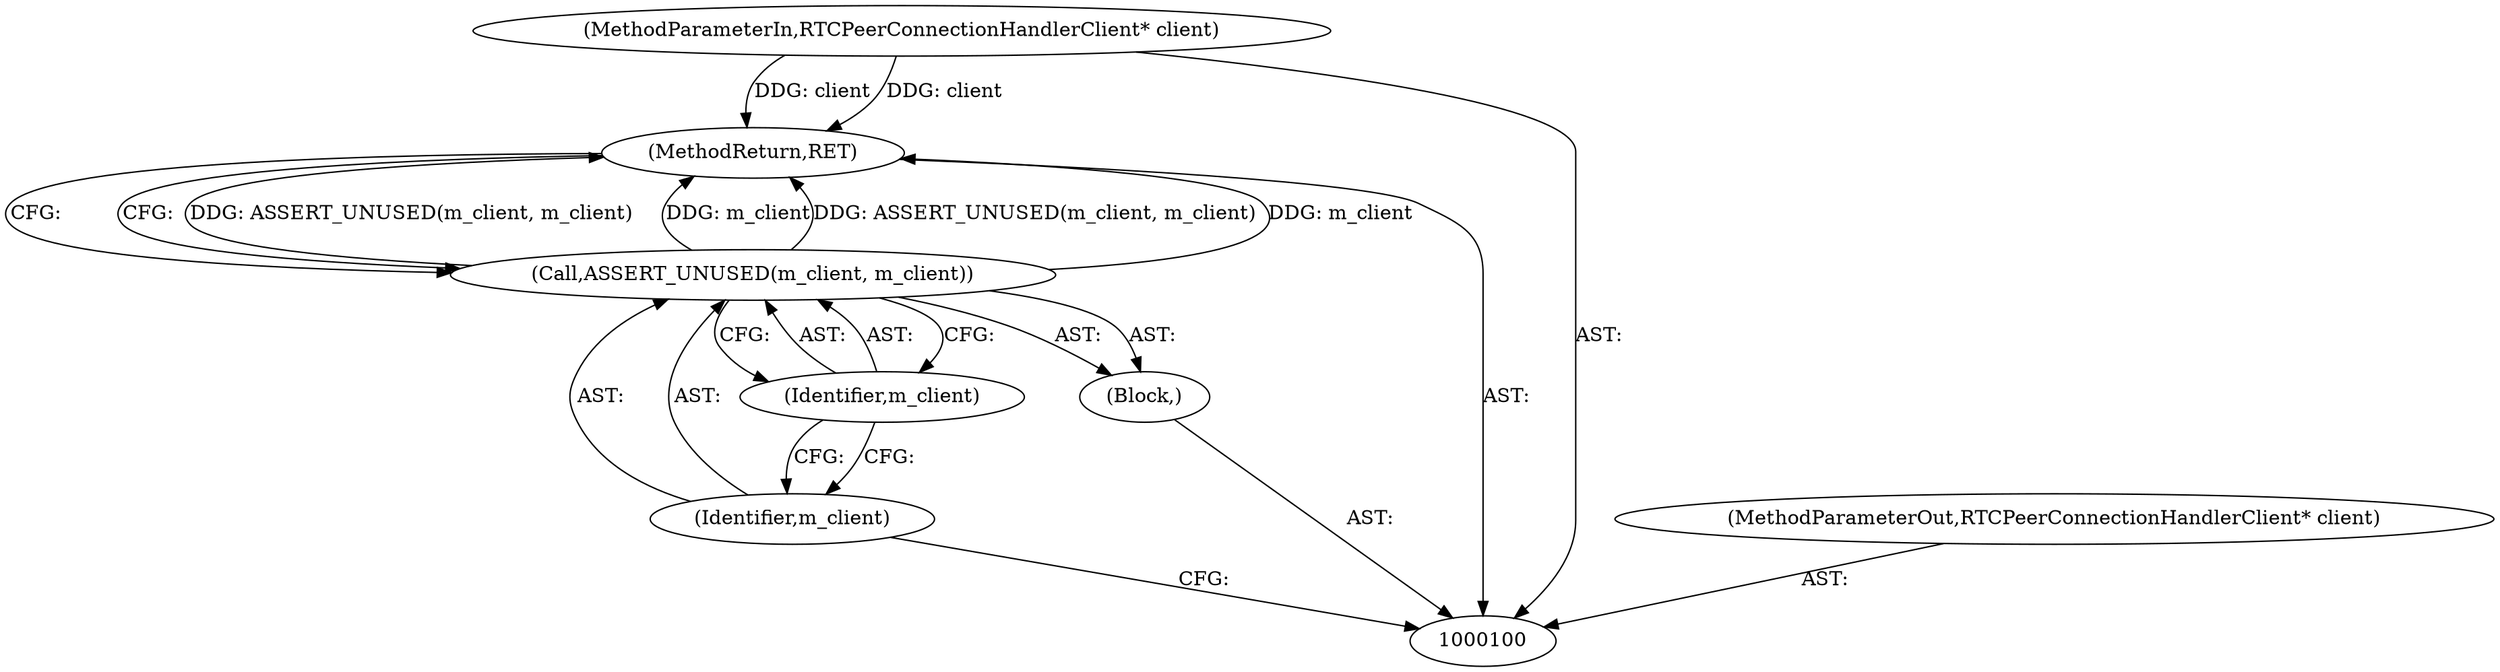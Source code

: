 digraph "1_Chrome_ab5e55ff333def909d025ac45da9ffa0d88a63f2_10" {
"1000106" [label="(MethodReturn,RET)"];
"1000101" [label="(MethodParameterIn,RTCPeerConnectionHandlerClient* client)"];
"1000117" [label="(MethodParameterOut,RTCPeerConnectionHandlerClient* client)"];
"1000102" [label="(Block,)"];
"1000104" [label="(Identifier,m_client)"];
"1000105" [label="(Identifier,m_client)"];
"1000103" [label="(Call,ASSERT_UNUSED(m_client, m_client))"];
"1000106" -> "1000100"  [label="AST: "];
"1000106" -> "1000103"  [label="CFG: "];
"1000103" -> "1000106"  [label="DDG: ASSERT_UNUSED(m_client, m_client)"];
"1000103" -> "1000106"  [label="DDG: m_client"];
"1000101" -> "1000106"  [label="DDG: client"];
"1000101" -> "1000100"  [label="AST: "];
"1000101" -> "1000106"  [label="DDG: client"];
"1000117" -> "1000100"  [label="AST: "];
"1000102" -> "1000100"  [label="AST: "];
"1000103" -> "1000102"  [label="AST: "];
"1000104" -> "1000103"  [label="AST: "];
"1000104" -> "1000100"  [label="CFG: "];
"1000105" -> "1000104"  [label="CFG: "];
"1000105" -> "1000103"  [label="AST: "];
"1000105" -> "1000104"  [label="CFG: "];
"1000103" -> "1000105"  [label="CFG: "];
"1000103" -> "1000102"  [label="AST: "];
"1000103" -> "1000105"  [label="CFG: "];
"1000104" -> "1000103"  [label="AST: "];
"1000105" -> "1000103"  [label="AST: "];
"1000106" -> "1000103"  [label="CFG: "];
"1000103" -> "1000106"  [label="DDG: ASSERT_UNUSED(m_client, m_client)"];
"1000103" -> "1000106"  [label="DDG: m_client"];
}
